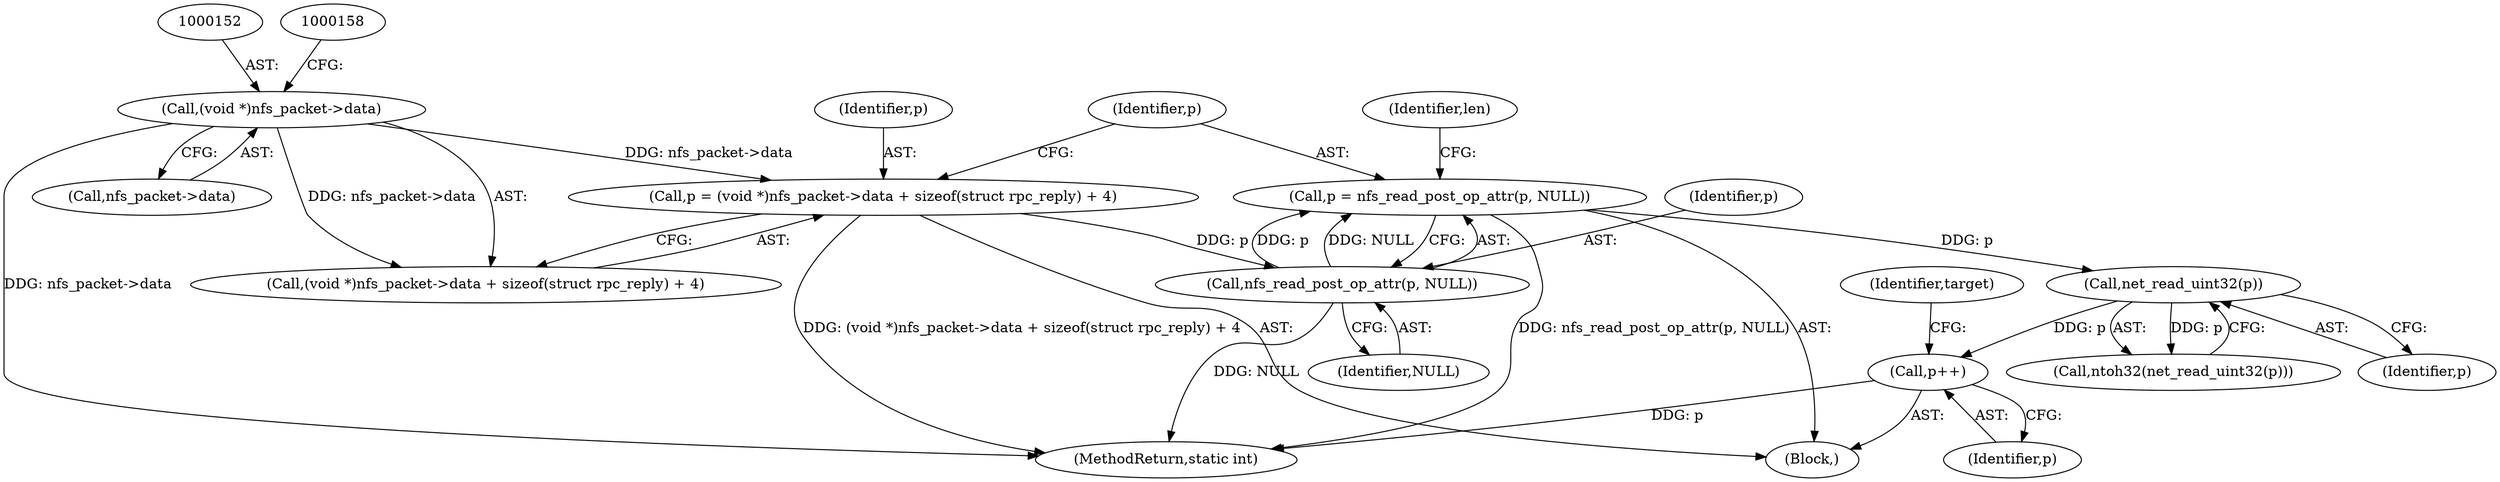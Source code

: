 digraph "0_pengutronix_574ce994016107ad8ab0f845a785f28d7eaa5208@pointer" {
"1000170" [label="(Call,p++)"];
"1000168" [label="(Call,net_read_uint32(p))"];
"1000160" [label="(Call,p = nfs_read_post_op_attr(p, NULL))"];
"1000162" [label="(Call,nfs_read_post_op_attr(p, NULL))"];
"1000148" [label="(Call,p = (void *)nfs_packet->data + sizeof(struct rpc_reply) + 4)"];
"1000151" [label="(Call,(void *)nfs_packet->data)"];
"1000148" [label="(Call,p = (void *)nfs_packet->data + sizeof(struct rpc_reply) + 4)"];
"1000181" [label="(MethodReturn,static int)"];
"1000170" [label="(Call,p++)"];
"1000167" [label="(Call,ntoh32(net_read_uint32(p)))"];
"1000171" [label="(Identifier,p)"];
"1000169" [label="(Identifier,p)"];
"1000174" [label="(Identifier,target)"];
"1000151" [label="(Call,(void *)nfs_packet->data)"];
"1000168" [label="(Call,net_read_uint32(p))"];
"1000153" [label="(Call,nfs_packet->data)"];
"1000149" [label="(Identifier,p)"];
"1000164" [label="(Identifier,NULL)"];
"1000163" [label="(Identifier,p)"];
"1000160" [label="(Call,p = nfs_read_post_op_attr(p, NULL))"];
"1000166" [label="(Identifier,len)"];
"1000162" [label="(Call,nfs_read_post_op_attr(p, NULL))"];
"1000150" [label="(Call,(void *)nfs_packet->data + sizeof(struct rpc_reply) + 4)"];
"1000161" [label="(Identifier,p)"];
"1000106" [label="(Block,)"];
"1000170" -> "1000106"  [label="AST: "];
"1000170" -> "1000171"  [label="CFG: "];
"1000171" -> "1000170"  [label="AST: "];
"1000174" -> "1000170"  [label="CFG: "];
"1000170" -> "1000181"  [label="DDG: p"];
"1000168" -> "1000170"  [label="DDG: p"];
"1000168" -> "1000167"  [label="AST: "];
"1000168" -> "1000169"  [label="CFG: "];
"1000169" -> "1000168"  [label="AST: "];
"1000167" -> "1000168"  [label="CFG: "];
"1000168" -> "1000167"  [label="DDG: p"];
"1000160" -> "1000168"  [label="DDG: p"];
"1000160" -> "1000106"  [label="AST: "];
"1000160" -> "1000162"  [label="CFG: "];
"1000161" -> "1000160"  [label="AST: "];
"1000162" -> "1000160"  [label="AST: "];
"1000166" -> "1000160"  [label="CFG: "];
"1000160" -> "1000181"  [label="DDG: nfs_read_post_op_attr(p, NULL)"];
"1000162" -> "1000160"  [label="DDG: p"];
"1000162" -> "1000160"  [label="DDG: NULL"];
"1000162" -> "1000164"  [label="CFG: "];
"1000163" -> "1000162"  [label="AST: "];
"1000164" -> "1000162"  [label="AST: "];
"1000162" -> "1000181"  [label="DDG: NULL"];
"1000148" -> "1000162"  [label="DDG: p"];
"1000148" -> "1000106"  [label="AST: "];
"1000148" -> "1000150"  [label="CFG: "];
"1000149" -> "1000148"  [label="AST: "];
"1000150" -> "1000148"  [label="AST: "];
"1000161" -> "1000148"  [label="CFG: "];
"1000148" -> "1000181"  [label="DDG: (void *)nfs_packet->data + sizeof(struct rpc_reply) + 4"];
"1000151" -> "1000148"  [label="DDG: nfs_packet->data"];
"1000151" -> "1000150"  [label="AST: "];
"1000151" -> "1000153"  [label="CFG: "];
"1000152" -> "1000151"  [label="AST: "];
"1000153" -> "1000151"  [label="AST: "];
"1000158" -> "1000151"  [label="CFG: "];
"1000151" -> "1000181"  [label="DDG: nfs_packet->data"];
"1000151" -> "1000150"  [label="DDG: nfs_packet->data"];
}
